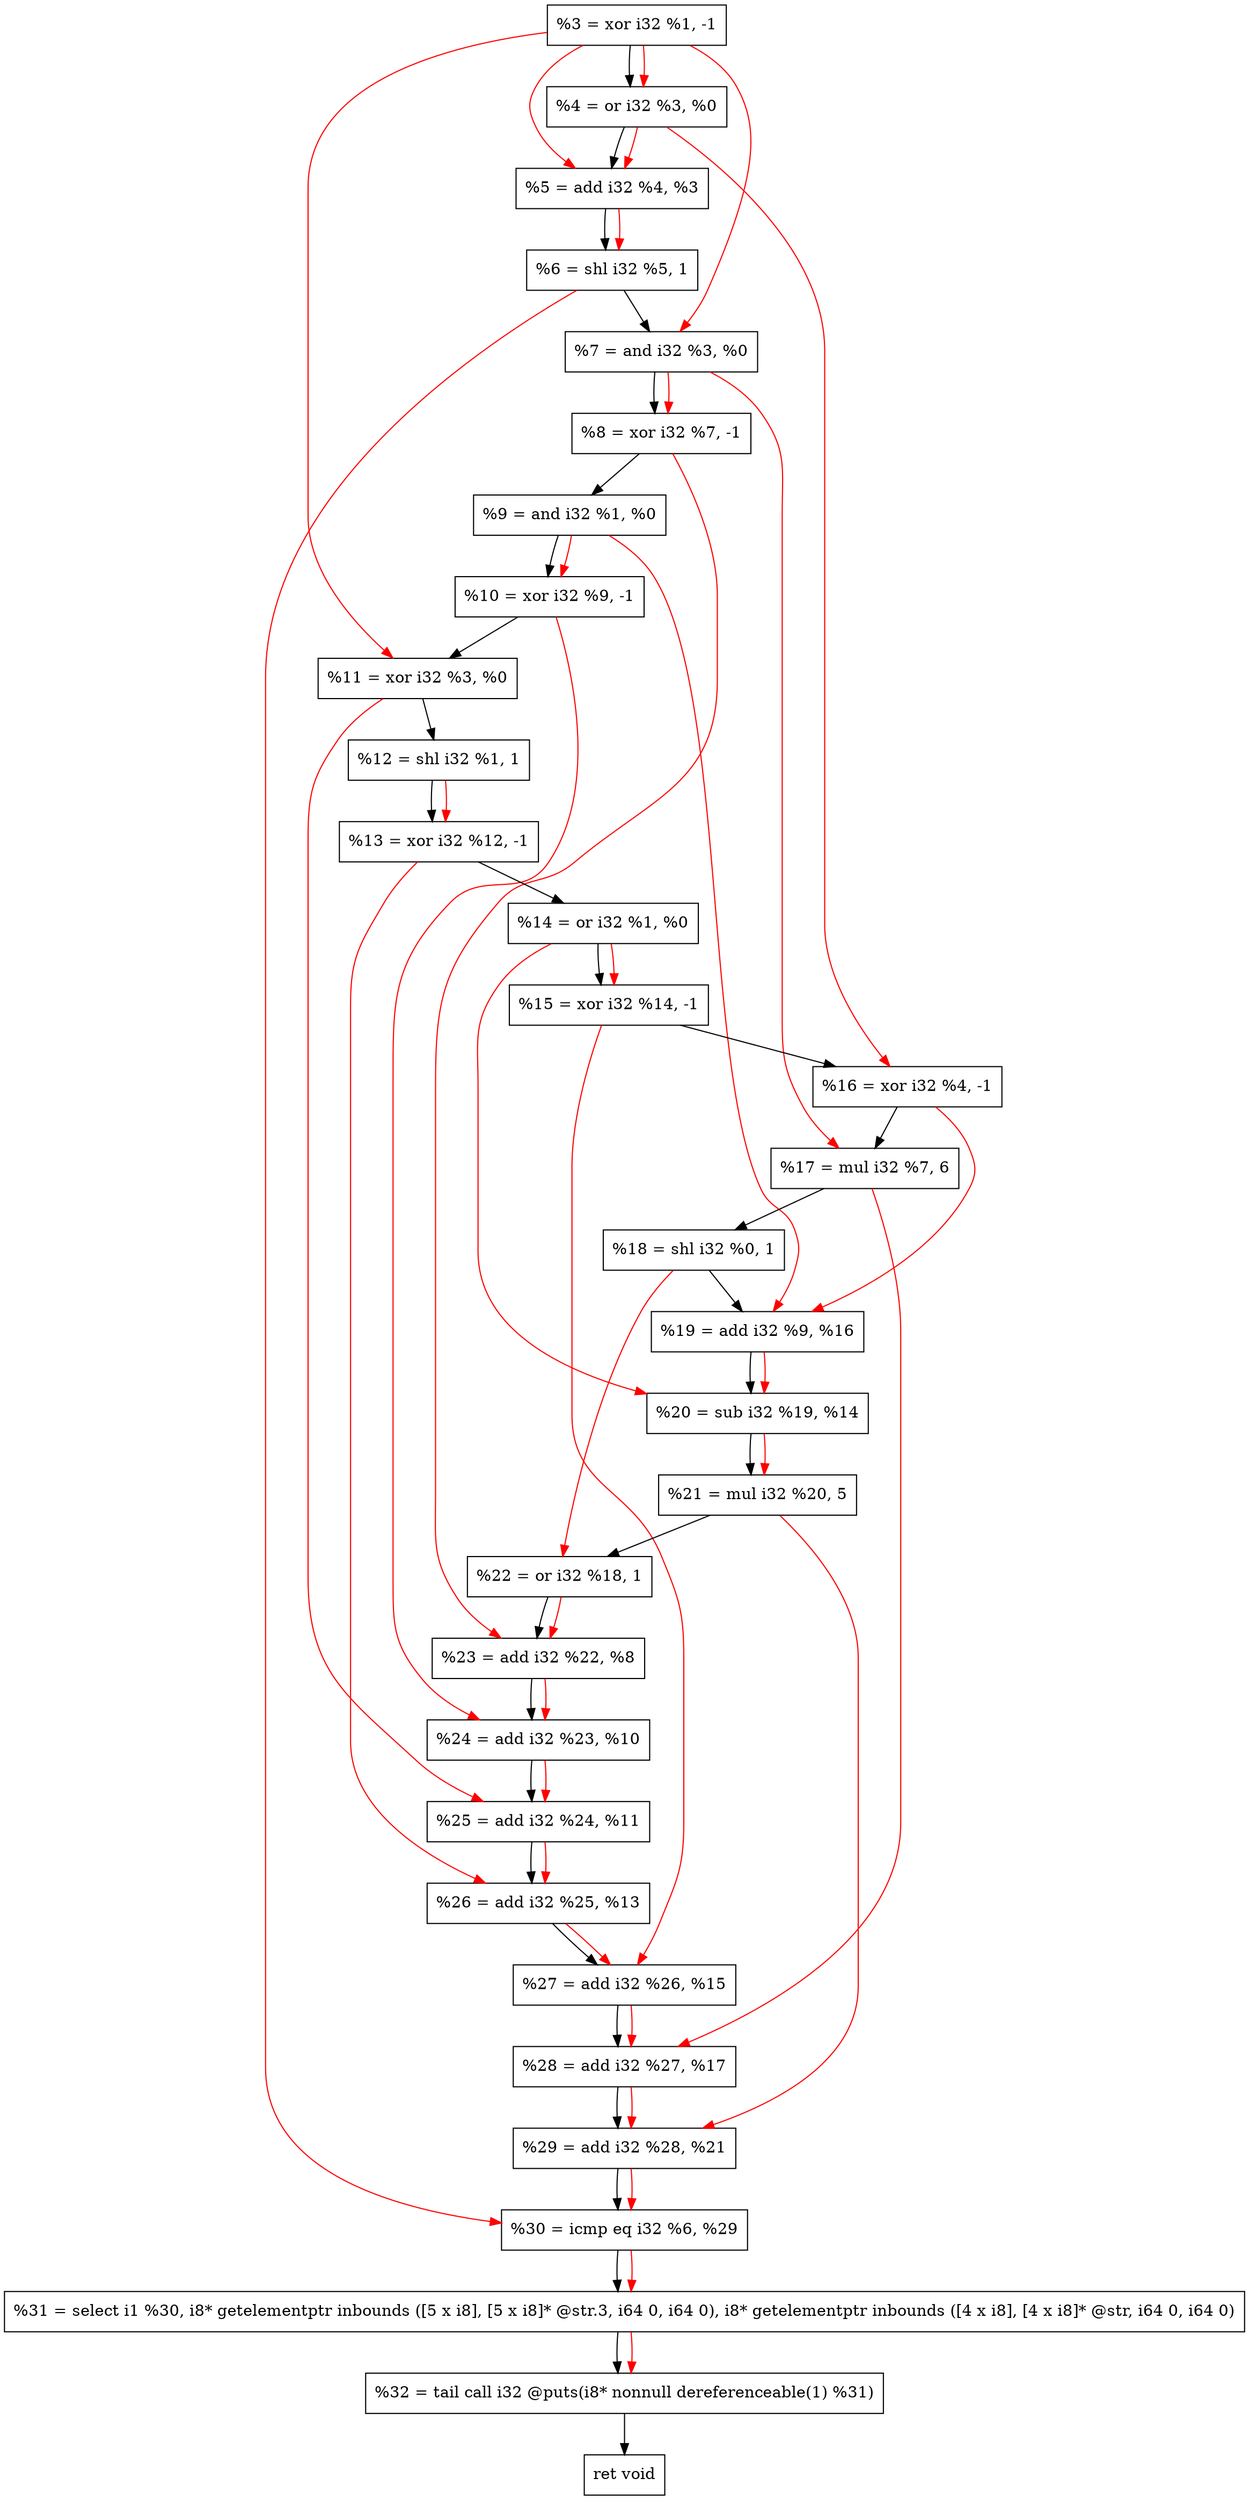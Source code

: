digraph "DFG for'crackme' function" {
	Node0x6acc40[shape=record, label="  %3 = xor i32 %1, -1"];
	Node0x6accb0[shape=record, label="  %4 = or i32 %3, %0"];
	Node0x6acd70[shape=record, label="  %5 = add i32 %4, %3"];
	Node0x6acde0[shape=record, label="  %6 = shl i32 %5, 1"];
	Node0x6ace50[shape=record, label="  %7 = and i32 %3, %0"];
	Node0x6acec0[shape=record, label="  %8 = xor i32 %7, -1"];
	Node0x6acf30[shape=record, label="  %9 = and i32 %1, %0"];
	Node0x6acfa0[shape=record, label="  %10 = xor i32 %9, -1"];
	Node0x6ad010[shape=record, label="  %11 = xor i32 %3, %0"];
	Node0x6ad080[shape=record, label="  %12 = shl i32 %1, 1"];
	Node0x6ad0f0[shape=record, label="  %13 = xor i32 %12, -1"];
	Node0x6ad160[shape=record, label="  %14 = or i32 %1, %0"];
	Node0x6ad1d0[shape=record, label="  %15 = xor i32 %14, -1"];
	Node0x6ad240[shape=record, label="  %16 = xor i32 %4, -1"];
	Node0x6ad2e0[shape=record, label="  %17 = mul i32 %7, 6"];
	Node0x6ad350[shape=record, label="  %18 = shl i32 %0, 1"];
	Node0x6ad3c0[shape=record, label="  %19 = add i32 %9, %16"];
	Node0x6ad430[shape=record, label="  %20 = sub i32 %19, %14"];
	Node0x6ad4d0[shape=record, label="  %21 = mul i32 %20, 5"];
	Node0x6ad540[shape=record, label="  %22 = or i32 %18, 1"];
	Node0x6ad5b0[shape=record, label="  %23 = add i32 %22, %8"];
	Node0x6ad620[shape=record, label="  %24 = add i32 %23, %10"];
	Node0x6ad690[shape=record, label="  %25 = add i32 %24, %11"];
	Node0x6ad700[shape=record, label="  %26 = add i32 %25, %13"];
	Node0x6ad770[shape=record, label="  %27 = add i32 %26, %15"];
	Node0x6ad7e0[shape=record, label="  %28 = add i32 %27, %17"];
	Node0x6ad850[shape=record, label="  %29 = add i32 %28, %21"];
	Node0x6ad8c0[shape=record, label="  %30 = icmp eq i32 %6, %29"];
	Node0x64d268[shape=record, label="  %31 = select i1 %30, i8* getelementptr inbounds ([5 x i8], [5 x i8]* @str.3, i64 0, i64 0), i8* getelementptr inbounds ([4 x i8], [4 x i8]* @str, i64 0, i64 0)"];
	Node0x6add60[shape=record, label="  %32 = tail call i32 @puts(i8* nonnull dereferenceable(1) %31)"];
	Node0x6adfc0[shape=record, label="  ret void"];
	Node0x6acc40 -> Node0x6accb0;
	Node0x6accb0 -> Node0x6acd70;
	Node0x6acd70 -> Node0x6acde0;
	Node0x6acde0 -> Node0x6ace50;
	Node0x6ace50 -> Node0x6acec0;
	Node0x6acec0 -> Node0x6acf30;
	Node0x6acf30 -> Node0x6acfa0;
	Node0x6acfa0 -> Node0x6ad010;
	Node0x6ad010 -> Node0x6ad080;
	Node0x6ad080 -> Node0x6ad0f0;
	Node0x6ad0f0 -> Node0x6ad160;
	Node0x6ad160 -> Node0x6ad1d0;
	Node0x6ad1d0 -> Node0x6ad240;
	Node0x6ad240 -> Node0x6ad2e0;
	Node0x6ad2e0 -> Node0x6ad350;
	Node0x6ad350 -> Node0x6ad3c0;
	Node0x6ad3c0 -> Node0x6ad430;
	Node0x6ad430 -> Node0x6ad4d0;
	Node0x6ad4d0 -> Node0x6ad540;
	Node0x6ad540 -> Node0x6ad5b0;
	Node0x6ad5b0 -> Node0x6ad620;
	Node0x6ad620 -> Node0x6ad690;
	Node0x6ad690 -> Node0x6ad700;
	Node0x6ad700 -> Node0x6ad770;
	Node0x6ad770 -> Node0x6ad7e0;
	Node0x6ad7e0 -> Node0x6ad850;
	Node0x6ad850 -> Node0x6ad8c0;
	Node0x6ad8c0 -> Node0x64d268;
	Node0x64d268 -> Node0x6add60;
	Node0x6add60 -> Node0x6adfc0;
edge [color=red]
	Node0x6acc40 -> Node0x6accb0;
	Node0x6accb0 -> Node0x6acd70;
	Node0x6acc40 -> Node0x6acd70;
	Node0x6acd70 -> Node0x6acde0;
	Node0x6acc40 -> Node0x6ace50;
	Node0x6ace50 -> Node0x6acec0;
	Node0x6acf30 -> Node0x6acfa0;
	Node0x6acc40 -> Node0x6ad010;
	Node0x6ad080 -> Node0x6ad0f0;
	Node0x6ad160 -> Node0x6ad1d0;
	Node0x6accb0 -> Node0x6ad240;
	Node0x6ace50 -> Node0x6ad2e0;
	Node0x6acf30 -> Node0x6ad3c0;
	Node0x6ad240 -> Node0x6ad3c0;
	Node0x6ad3c0 -> Node0x6ad430;
	Node0x6ad160 -> Node0x6ad430;
	Node0x6ad430 -> Node0x6ad4d0;
	Node0x6ad350 -> Node0x6ad540;
	Node0x6ad540 -> Node0x6ad5b0;
	Node0x6acec0 -> Node0x6ad5b0;
	Node0x6ad5b0 -> Node0x6ad620;
	Node0x6acfa0 -> Node0x6ad620;
	Node0x6ad620 -> Node0x6ad690;
	Node0x6ad010 -> Node0x6ad690;
	Node0x6ad690 -> Node0x6ad700;
	Node0x6ad0f0 -> Node0x6ad700;
	Node0x6ad700 -> Node0x6ad770;
	Node0x6ad1d0 -> Node0x6ad770;
	Node0x6ad770 -> Node0x6ad7e0;
	Node0x6ad2e0 -> Node0x6ad7e0;
	Node0x6ad7e0 -> Node0x6ad850;
	Node0x6ad4d0 -> Node0x6ad850;
	Node0x6acde0 -> Node0x6ad8c0;
	Node0x6ad850 -> Node0x6ad8c0;
	Node0x6ad8c0 -> Node0x64d268;
	Node0x64d268 -> Node0x6add60;
}
